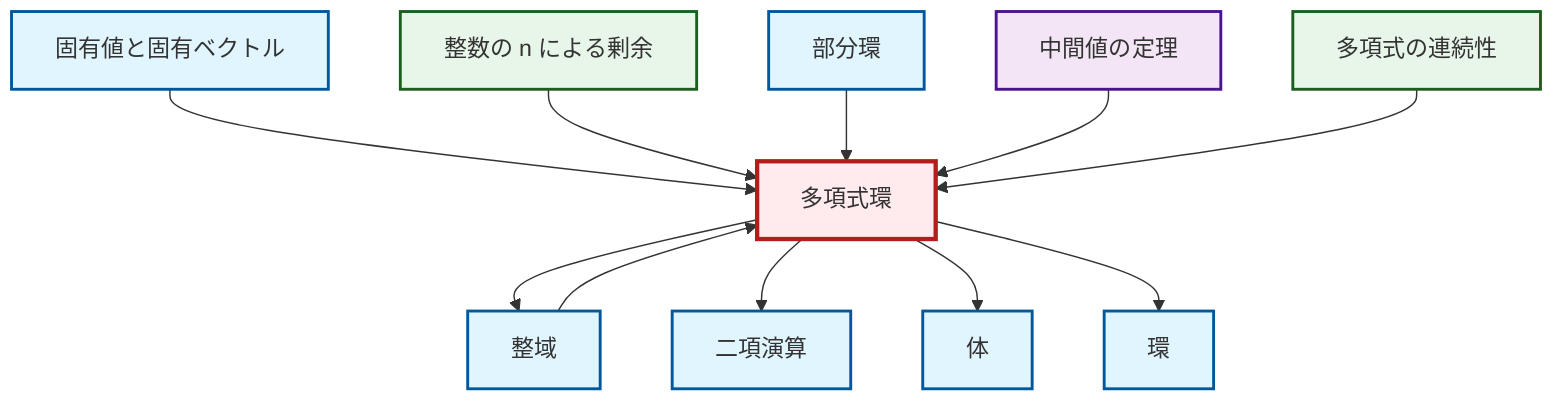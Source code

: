 graph TD
    classDef definition fill:#e1f5fe,stroke:#01579b,stroke-width:2px
    classDef theorem fill:#f3e5f5,stroke:#4a148c,stroke-width:2px
    classDef axiom fill:#fff3e0,stroke:#e65100,stroke-width:2px
    classDef example fill:#e8f5e9,stroke:#1b5e20,stroke-width:2px
    classDef current fill:#ffebee,stroke:#b71c1c,stroke-width:3px
    thm-intermediate-value["中間値の定理"]:::theorem
    def-integral-domain["整域"]:::definition
    ex-polynomial-continuity["多項式の連続性"]:::example
    def-ring["環"]:::definition
    def-subring["部分環"]:::definition
    def-polynomial-ring["多項式環"]:::definition
    def-binary-operation["二項演算"]:::definition
    def-eigenvalue-eigenvector["固有値と固有ベクトル"]:::definition
    def-field["体"]:::definition
    ex-quotient-integers-mod-n["整数の n による剰余"]:::example
    def-integral-domain --> def-polynomial-ring
    def-eigenvalue-eigenvector --> def-polynomial-ring
    def-polynomial-ring --> def-integral-domain
    ex-quotient-integers-mod-n --> def-polynomial-ring
    def-subring --> def-polynomial-ring
    thm-intermediate-value --> def-polynomial-ring
    def-polynomial-ring --> def-binary-operation
    ex-polynomial-continuity --> def-polynomial-ring
    def-polynomial-ring --> def-field
    def-polynomial-ring --> def-ring
    class def-polynomial-ring current